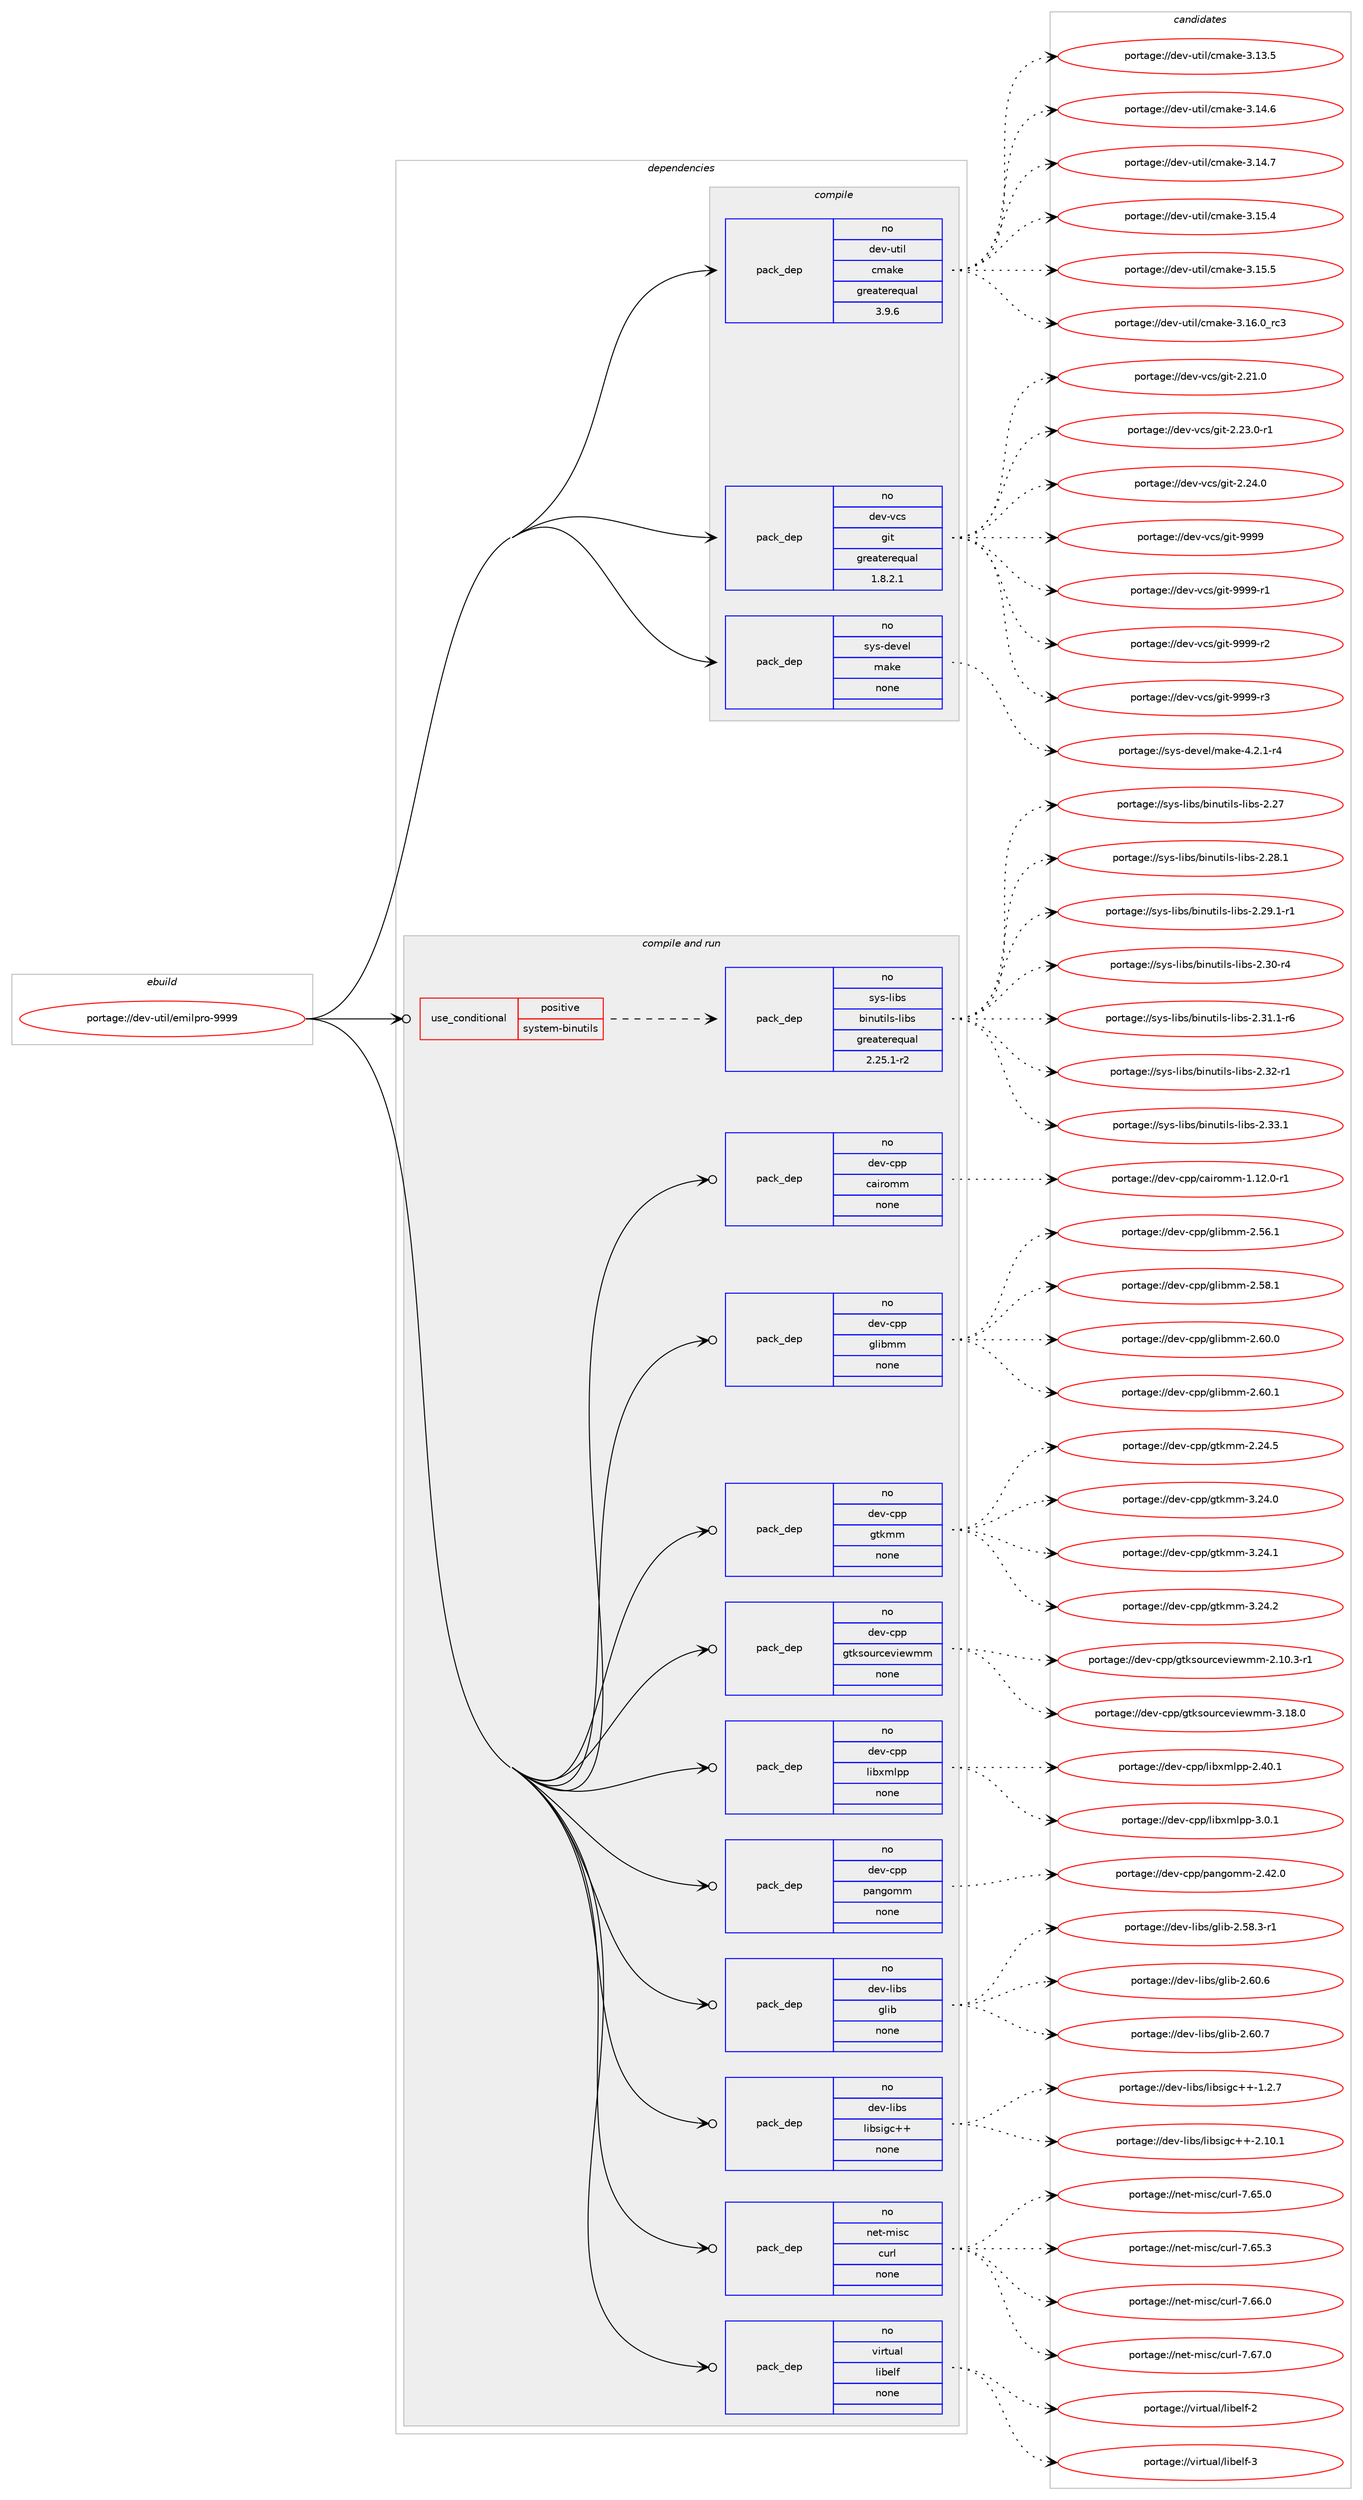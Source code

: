 digraph prolog {

# *************
# Graph options
# *************

newrank=true;
concentrate=true;
compound=true;
graph [rankdir=LR,fontname=Helvetica,fontsize=10,ranksep=1.5];#, ranksep=2.5, nodesep=0.2];
edge  [arrowhead=vee];
node  [fontname=Helvetica,fontsize=10];

# **********
# The ebuild
# **********

subgraph cluster_leftcol {
color=gray;
rank=same;
label=<<i>ebuild</i>>;
id [label="portage://dev-util/emilpro-9999", color=red, width=4, href="../dev-util/emilpro-9999.svg"];
}

# ****************
# The dependencies
# ****************

subgraph cluster_midcol {
color=gray;
label=<<i>dependencies</i>>;
subgraph cluster_compile {
fillcolor="#eeeeee";
style=filled;
label=<<i>compile</i>>;
subgraph pack187551 {
dependency262439 [label=<<TABLE BORDER="0" CELLBORDER="1" CELLSPACING="0" CELLPADDING="4" WIDTH="220"><TR><TD ROWSPAN="6" CELLPADDING="30">pack_dep</TD></TR><TR><TD WIDTH="110">no</TD></TR><TR><TD>dev-util</TD></TR><TR><TD>cmake</TD></TR><TR><TD>greaterequal</TD></TR><TR><TD>3.9.6</TD></TR></TABLE>>, shape=none, color=blue];
}
id:e -> dependency262439:w [weight=20,style="solid",arrowhead="vee"];
subgraph pack187552 {
dependency262440 [label=<<TABLE BORDER="0" CELLBORDER="1" CELLSPACING="0" CELLPADDING="4" WIDTH="220"><TR><TD ROWSPAN="6" CELLPADDING="30">pack_dep</TD></TR><TR><TD WIDTH="110">no</TD></TR><TR><TD>dev-vcs</TD></TR><TR><TD>git</TD></TR><TR><TD>greaterequal</TD></TR><TR><TD>1.8.2.1</TD></TR></TABLE>>, shape=none, color=blue];
}
id:e -> dependency262440:w [weight=20,style="solid",arrowhead="vee"];
subgraph pack187553 {
dependency262441 [label=<<TABLE BORDER="0" CELLBORDER="1" CELLSPACING="0" CELLPADDING="4" WIDTH="220"><TR><TD ROWSPAN="6" CELLPADDING="30">pack_dep</TD></TR><TR><TD WIDTH="110">no</TD></TR><TR><TD>sys-devel</TD></TR><TR><TD>make</TD></TR><TR><TD>none</TD></TR><TR><TD></TD></TR></TABLE>>, shape=none, color=blue];
}
id:e -> dependency262441:w [weight=20,style="solid",arrowhead="vee"];
}
subgraph cluster_compileandrun {
fillcolor="#eeeeee";
style=filled;
label=<<i>compile and run</i>>;
subgraph cond71232 {
dependency262442 [label=<<TABLE BORDER="0" CELLBORDER="1" CELLSPACING="0" CELLPADDING="4"><TR><TD ROWSPAN="3" CELLPADDING="10">use_conditional</TD></TR><TR><TD>positive</TD></TR><TR><TD>system-binutils</TD></TR></TABLE>>, shape=none, color=red];
subgraph pack187554 {
dependency262443 [label=<<TABLE BORDER="0" CELLBORDER="1" CELLSPACING="0" CELLPADDING="4" WIDTH="220"><TR><TD ROWSPAN="6" CELLPADDING="30">pack_dep</TD></TR><TR><TD WIDTH="110">no</TD></TR><TR><TD>sys-libs</TD></TR><TR><TD>binutils-libs</TD></TR><TR><TD>greaterequal</TD></TR><TR><TD>2.25.1-r2</TD></TR></TABLE>>, shape=none, color=blue];
}
dependency262442:e -> dependency262443:w [weight=20,style="dashed",arrowhead="vee"];
}
id:e -> dependency262442:w [weight=20,style="solid",arrowhead="odotvee"];
subgraph pack187555 {
dependency262444 [label=<<TABLE BORDER="0" CELLBORDER="1" CELLSPACING="0" CELLPADDING="4" WIDTH="220"><TR><TD ROWSPAN="6" CELLPADDING="30">pack_dep</TD></TR><TR><TD WIDTH="110">no</TD></TR><TR><TD>dev-cpp</TD></TR><TR><TD>cairomm</TD></TR><TR><TD>none</TD></TR><TR><TD></TD></TR></TABLE>>, shape=none, color=blue];
}
id:e -> dependency262444:w [weight=20,style="solid",arrowhead="odotvee"];
subgraph pack187556 {
dependency262445 [label=<<TABLE BORDER="0" CELLBORDER="1" CELLSPACING="0" CELLPADDING="4" WIDTH="220"><TR><TD ROWSPAN="6" CELLPADDING="30">pack_dep</TD></TR><TR><TD WIDTH="110">no</TD></TR><TR><TD>dev-cpp</TD></TR><TR><TD>glibmm</TD></TR><TR><TD>none</TD></TR><TR><TD></TD></TR></TABLE>>, shape=none, color=blue];
}
id:e -> dependency262445:w [weight=20,style="solid",arrowhead="odotvee"];
subgraph pack187557 {
dependency262446 [label=<<TABLE BORDER="0" CELLBORDER="1" CELLSPACING="0" CELLPADDING="4" WIDTH="220"><TR><TD ROWSPAN="6" CELLPADDING="30">pack_dep</TD></TR><TR><TD WIDTH="110">no</TD></TR><TR><TD>dev-cpp</TD></TR><TR><TD>gtkmm</TD></TR><TR><TD>none</TD></TR><TR><TD></TD></TR></TABLE>>, shape=none, color=blue];
}
id:e -> dependency262446:w [weight=20,style="solid",arrowhead="odotvee"];
subgraph pack187558 {
dependency262447 [label=<<TABLE BORDER="0" CELLBORDER="1" CELLSPACING="0" CELLPADDING="4" WIDTH="220"><TR><TD ROWSPAN="6" CELLPADDING="30">pack_dep</TD></TR><TR><TD WIDTH="110">no</TD></TR><TR><TD>dev-cpp</TD></TR><TR><TD>gtksourceviewmm</TD></TR><TR><TD>none</TD></TR><TR><TD></TD></TR></TABLE>>, shape=none, color=blue];
}
id:e -> dependency262447:w [weight=20,style="solid",arrowhead="odotvee"];
subgraph pack187559 {
dependency262448 [label=<<TABLE BORDER="0" CELLBORDER="1" CELLSPACING="0" CELLPADDING="4" WIDTH="220"><TR><TD ROWSPAN="6" CELLPADDING="30">pack_dep</TD></TR><TR><TD WIDTH="110">no</TD></TR><TR><TD>dev-cpp</TD></TR><TR><TD>libxmlpp</TD></TR><TR><TD>none</TD></TR><TR><TD></TD></TR></TABLE>>, shape=none, color=blue];
}
id:e -> dependency262448:w [weight=20,style="solid",arrowhead="odotvee"];
subgraph pack187560 {
dependency262449 [label=<<TABLE BORDER="0" CELLBORDER="1" CELLSPACING="0" CELLPADDING="4" WIDTH="220"><TR><TD ROWSPAN="6" CELLPADDING="30">pack_dep</TD></TR><TR><TD WIDTH="110">no</TD></TR><TR><TD>dev-cpp</TD></TR><TR><TD>pangomm</TD></TR><TR><TD>none</TD></TR><TR><TD></TD></TR></TABLE>>, shape=none, color=blue];
}
id:e -> dependency262449:w [weight=20,style="solid",arrowhead="odotvee"];
subgraph pack187561 {
dependency262450 [label=<<TABLE BORDER="0" CELLBORDER="1" CELLSPACING="0" CELLPADDING="4" WIDTH="220"><TR><TD ROWSPAN="6" CELLPADDING="30">pack_dep</TD></TR><TR><TD WIDTH="110">no</TD></TR><TR><TD>dev-libs</TD></TR><TR><TD>glib</TD></TR><TR><TD>none</TD></TR><TR><TD></TD></TR></TABLE>>, shape=none, color=blue];
}
id:e -> dependency262450:w [weight=20,style="solid",arrowhead="odotvee"];
subgraph pack187562 {
dependency262451 [label=<<TABLE BORDER="0" CELLBORDER="1" CELLSPACING="0" CELLPADDING="4" WIDTH="220"><TR><TD ROWSPAN="6" CELLPADDING="30">pack_dep</TD></TR><TR><TD WIDTH="110">no</TD></TR><TR><TD>dev-libs</TD></TR><TR><TD>libsigc++</TD></TR><TR><TD>none</TD></TR><TR><TD></TD></TR></TABLE>>, shape=none, color=blue];
}
id:e -> dependency262451:w [weight=20,style="solid",arrowhead="odotvee"];
subgraph pack187563 {
dependency262452 [label=<<TABLE BORDER="0" CELLBORDER="1" CELLSPACING="0" CELLPADDING="4" WIDTH="220"><TR><TD ROWSPAN="6" CELLPADDING="30">pack_dep</TD></TR><TR><TD WIDTH="110">no</TD></TR><TR><TD>net-misc</TD></TR><TR><TD>curl</TD></TR><TR><TD>none</TD></TR><TR><TD></TD></TR></TABLE>>, shape=none, color=blue];
}
id:e -> dependency262452:w [weight=20,style="solid",arrowhead="odotvee"];
subgraph pack187564 {
dependency262453 [label=<<TABLE BORDER="0" CELLBORDER="1" CELLSPACING="0" CELLPADDING="4" WIDTH="220"><TR><TD ROWSPAN="6" CELLPADDING="30">pack_dep</TD></TR><TR><TD WIDTH="110">no</TD></TR><TR><TD>virtual</TD></TR><TR><TD>libelf</TD></TR><TR><TD>none</TD></TR><TR><TD></TD></TR></TABLE>>, shape=none, color=blue];
}
id:e -> dependency262453:w [weight=20,style="solid",arrowhead="odotvee"];
}
subgraph cluster_run {
fillcolor="#eeeeee";
style=filled;
label=<<i>run</i>>;
}
}

# **************
# The candidates
# **************

subgraph cluster_choices {
rank=same;
color=gray;
label=<<i>candidates</i>>;

subgraph choice187551 {
color=black;
nodesep=1;
choiceportage1001011184511711610510847991099710710145514649514653 [label="portage://dev-util/cmake-3.13.5", color=red, width=4,href="../dev-util/cmake-3.13.5.svg"];
choiceportage1001011184511711610510847991099710710145514649524654 [label="portage://dev-util/cmake-3.14.6", color=red, width=4,href="../dev-util/cmake-3.14.6.svg"];
choiceportage1001011184511711610510847991099710710145514649524655 [label="portage://dev-util/cmake-3.14.7", color=red, width=4,href="../dev-util/cmake-3.14.7.svg"];
choiceportage1001011184511711610510847991099710710145514649534652 [label="portage://dev-util/cmake-3.15.4", color=red, width=4,href="../dev-util/cmake-3.15.4.svg"];
choiceportage1001011184511711610510847991099710710145514649534653 [label="portage://dev-util/cmake-3.15.5", color=red, width=4,href="../dev-util/cmake-3.15.5.svg"];
choiceportage1001011184511711610510847991099710710145514649544648951149951 [label="portage://dev-util/cmake-3.16.0_rc3", color=red, width=4,href="../dev-util/cmake-3.16.0_rc3.svg"];
dependency262439:e -> choiceportage1001011184511711610510847991099710710145514649514653:w [style=dotted,weight="100"];
dependency262439:e -> choiceportage1001011184511711610510847991099710710145514649524654:w [style=dotted,weight="100"];
dependency262439:e -> choiceportage1001011184511711610510847991099710710145514649524655:w [style=dotted,weight="100"];
dependency262439:e -> choiceportage1001011184511711610510847991099710710145514649534652:w [style=dotted,weight="100"];
dependency262439:e -> choiceportage1001011184511711610510847991099710710145514649534653:w [style=dotted,weight="100"];
dependency262439:e -> choiceportage1001011184511711610510847991099710710145514649544648951149951:w [style=dotted,weight="100"];
}
subgraph choice187552 {
color=black;
nodesep=1;
choiceportage10010111845118991154710310511645504650494648 [label="portage://dev-vcs/git-2.21.0", color=red, width=4,href="../dev-vcs/git-2.21.0.svg"];
choiceportage100101118451189911547103105116455046505146484511449 [label="portage://dev-vcs/git-2.23.0-r1", color=red, width=4,href="../dev-vcs/git-2.23.0-r1.svg"];
choiceportage10010111845118991154710310511645504650524648 [label="portage://dev-vcs/git-2.24.0", color=red, width=4,href="../dev-vcs/git-2.24.0.svg"];
choiceportage1001011184511899115471031051164557575757 [label="portage://dev-vcs/git-9999", color=red, width=4,href="../dev-vcs/git-9999.svg"];
choiceportage10010111845118991154710310511645575757574511449 [label="portage://dev-vcs/git-9999-r1", color=red, width=4,href="../dev-vcs/git-9999-r1.svg"];
choiceportage10010111845118991154710310511645575757574511450 [label="portage://dev-vcs/git-9999-r2", color=red, width=4,href="../dev-vcs/git-9999-r2.svg"];
choiceportage10010111845118991154710310511645575757574511451 [label="portage://dev-vcs/git-9999-r3", color=red, width=4,href="../dev-vcs/git-9999-r3.svg"];
dependency262440:e -> choiceportage10010111845118991154710310511645504650494648:w [style=dotted,weight="100"];
dependency262440:e -> choiceportage100101118451189911547103105116455046505146484511449:w [style=dotted,weight="100"];
dependency262440:e -> choiceportage10010111845118991154710310511645504650524648:w [style=dotted,weight="100"];
dependency262440:e -> choiceportage1001011184511899115471031051164557575757:w [style=dotted,weight="100"];
dependency262440:e -> choiceportage10010111845118991154710310511645575757574511449:w [style=dotted,weight="100"];
dependency262440:e -> choiceportage10010111845118991154710310511645575757574511450:w [style=dotted,weight="100"];
dependency262440:e -> choiceportage10010111845118991154710310511645575757574511451:w [style=dotted,weight="100"];
}
subgraph choice187553 {
color=black;
nodesep=1;
choiceportage1151211154510010111810110847109971071014552465046494511452 [label="portage://sys-devel/make-4.2.1-r4", color=red, width=4,href="../sys-devel/make-4.2.1-r4.svg"];
dependency262441:e -> choiceportage1151211154510010111810110847109971071014552465046494511452:w [style=dotted,weight="100"];
}
subgraph choice187554 {
color=black;
nodesep=1;
choiceportage1151211154510810598115479810511011711610510811545108105981154550465055 [label="portage://sys-libs/binutils-libs-2.27", color=red, width=4,href="../sys-libs/binutils-libs-2.27.svg"];
choiceportage11512111545108105981154798105110117116105108115451081059811545504650564649 [label="portage://sys-libs/binutils-libs-2.28.1", color=red, width=4,href="../sys-libs/binutils-libs-2.28.1.svg"];
choiceportage115121115451081059811547981051101171161051081154510810598115455046505746494511449 [label="portage://sys-libs/binutils-libs-2.29.1-r1", color=red, width=4,href="../sys-libs/binutils-libs-2.29.1-r1.svg"];
choiceportage11512111545108105981154798105110117116105108115451081059811545504651484511452 [label="portage://sys-libs/binutils-libs-2.30-r4", color=red, width=4,href="../sys-libs/binutils-libs-2.30-r4.svg"];
choiceportage115121115451081059811547981051101171161051081154510810598115455046514946494511454 [label="portage://sys-libs/binutils-libs-2.31.1-r6", color=red, width=4,href="../sys-libs/binutils-libs-2.31.1-r6.svg"];
choiceportage11512111545108105981154798105110117116105108115451081059811545504651504511449 [label="portage://sys-libs/binutils-libs-2.32-r1", color=red, width=4,href="../sys-libs/binutils-libs-2.32-r1.svg"];
choiceportage11512111545108105981154798105110117116105108115451081059811545504651514649 [label="portage://sys-libs/binutils-libs-2.33.1", color=red, width=4,href="../sys-libs/binutils-libs-2.33.1.svg"];
dependency262443:e -> choiceportage1151211154510810598115479810511011711610510811545108105981154550465055:w [style=dotted,weight="100"];
dependency262443:e -> choiceportage11512111545108105981154798105110117116105108115451081059811545504650564649:w [style=dotted,weight="100"];
dependency262443:e -> choiceportage115121115451081059811547981051101171161051081154510810598115455046505746494511449:w [style=dotted,weight="100"];
dependency262443:e -> choiceportage11512111545108105981154798105110117116105108115451081059811545504651484511452:w [style=dotted,weight="100"];
dependency262443:e -> choiceportage115121115451081059811547981051101171161051081154510810598115455046514946494511454:w [style=dotted,weight="100"];
dependency262443:e -> choiceportage11512111545108105981154798105110117116105108115451081059811545504651504511449:w [style=dotted,weight="100"];
dependency262443:e -> choiceportage11512111545108105981154798105110117116105108115451081059811545504651514649:w [style=dotted,weight="100"];
}
subgraph choice187555 {
color=black;
nodesep=1;
choiceportage1001011184599112112479997105114111109109454946495046484511449 [label="portage://dev-cpp/cairomm-1.12.0-r1", color=red, width=4,href="../dev-cpp/cairomm-1.12.0-r1.svg"];
dependency262444:e -> choiceportage1001011184599112112479997105114111109109454946495046484511449:w [style=dotted,weight="100"];
}
subgraph choice187556 {
color=black;
nodesep=1;
choiceportage1001011184599112112471031081059810910945504653544649 [label="portage://dev-cpp/glibmm-2.56.1", color=red, width=4,href="../dev-cpp/glibmm-2.56.1.svg"];
choiceportage1001011184599112112471031081059810910945504653564649 [label="portage://dev-cpp/glibmm-2.58.1", color=red, width=4,href="../dev-cpp/glibmm-2.58.1.svg"];
choiceportage1001011184599112112471031081059810910945504654484648 [label="portage://dev-cpp/glibmm-2.60.0", color=red, width=4,href="../dev-cpp/glibmm-2.60.0.svg"];
choiceportage1001011184599112112471031081059810910945504654484649 [label="portage://dev-cpp/glibmm-2.60.1", color=red, width=4,href="../dev-cpp/glibmm-2.60.1.svg"];
dependency262445:e -> choiceportage1001011184599112112471031081059810910945504653544649:w [style=dotted,weight="100"];
dependency262445:e -> choiceportage1001011184599112112471031081059810910945504653564649:w [style=dotted,weight="100"];
dependency262445:e -> choiceportage1001011184599112112471031081059810910945504654484648:w [style=dotted,weight="100"];
dependency262445:e -> choiceportage1001011184599112112471031081059810910945504654484649:w [style=dotted,weight="100"];
}
subgraph choice187557 {
color=black;
nodesep=1;
choiceportage10010111845991121124710311610710910945504650524653 [label="portage://dev-cpp/gtkmm-2.24.5", color=red, width=4,href="../dev-cpp/gtkmm-2.24.5.svg"];
choiceportage10010111845991121124710311610710910945514650524648 [label="portage://dev-cpp/gtkmm-3.24.0", color=red, width=4,href="../dev-cpp/gtkmm-3.24.0.svg"];
choiceportage10010111845991121124710311610710910945514650524649 [label="portage://dev-cpp/gtkmm-3.24.1", color=red, width=4,href="../dev-cpp/gtkmm-3.24.1.svg"];
choiceportage10010111845991121124710311610710910945514650524650 [label="portage://dev-cpp/gtkmm-3.24.2", color=red, width=4,href="../dev-cpp/gtkmm-3.24.2.svg"];
dependency262446:e -> choiceportage10010111845991121124710311610710910945504650524653:w [style=dotted,weight="100"];
dependency262446:e -> choiceportage10010111845991121124710311610710910945514650524648:w [style=dotted,weight="100"];
dependency262446:e -> choiceportage10010111845991121124710311610710910945514650524649:w [style=dotted,weight="100"];
dependency262446:e -> choiceportage10010111845991121124710311610710910945514650524650:w [style=dotted,weight="100"];
}
subgraph choice187558 {
color=black;
nodesep=1;
choiceportage10010111845991121124710311610711511111711499101118105101119109109455046494846514511449 [label="portage://dev-cpp/gtksourceviewmm-2.10.3-r1", color=red, width=4,href="../dev-cpp/gtksourceviewmm-2.10.3-r1.svg"];
choiceportage1001011184599112112471031161071151111171149910111810510111910910945514649564648 [label="portage://dev-cpp/gtksourceviewmm-3.18.0", color=red, width=4,href="../dev-cpp/gtksourceviewmm-3.18.0.svg"];
dependency262447:e -> choiceportage10010111845991121124710311610711511111711499101118105101119109109455046494846514511449:w [style=dotted,weight="100"];
dependency262447:e -> choiceportage1001011184599112112471031161071151111171149910111810510111910910945514649564648:w [style=dotted,weight="100"];
}
subgraph choice187559 {
color=black;
nodesep=1;
choiceportage1001011184599112112471081059812010910811211245504652484649 [label="portage://dev-cpp/libxmlpp-2.40.1", color=red, width=4,href="../dev-cpp/libxmlpp-2.40.1.svg"];
choiceportage10010111845991121124710810598120109108112112455146484649 [label="portage://dev-cpp/libxmlpp-3.0.1", color=red, width=4,href="../dev-cpp/libxmlpp-3.0.1.svg"];
dependency262448:e -> choiceportage1001011184599112112471081059812010910811211245504652484649:w [style=dotted,weight="100"];
dependency262448:e -> choiceportage10010111845991121124710810598120109108112112455146484649:w [style=dotted,weight="100"];
}
subgraph choice187560 {
color=black;
nodesep=1;
choiceportage1001011184599112112471129711010311110910945504652504648 [label="portage://dev-cpp/pangomm-2.42.0", color=red, width=4,href="../dev-cpp/pangomm-2.42.0.svg"];
dependency262449:e -> choiceportage1001011184599112112471129711010311110910945504652504648:w [style=dotted,weight="100"];
}
subgraph choice187561 {
color=black;
nodesep=1;
choiceportage10010111845108105981154710310810598455046535646514511449 [label="portage://dev-libs/glib-2.58.3-r1", color=red, width=4,href="../dev-libs/glib-2.58.3-r1.svg"];
choiceportage1001011184510810598115471031081059845504654484654 [label="portage://dev-libs/glib-2.60.6", color=red, width=4,href="../dev-libs/glib-2.60.6.svg"];
choiceportage1001011184510810598115471031081059845504654484655 [label="portage://dev-libs/glib-2.60.7", color=red, width=4,href="../dev-libs/glib-2.60.7.svg"];
dependency262450:e -> choiceportage10010111845108105981154710310810598455046535646514511449:w [style=dotted,weight="100"];
dependency262450:e -> choiceportage1001011184510810598115471031081059845504654484654:w [style=dotted,weight="100"];
dependency262450:e -> choiceportage1001011184510810598115471031081059845504654484655:w [style=dotted,weight="100"];
}
subgraph choice187562 {
color=black;
nodesep=1;
choiceportage10010111845108105981154710810598115105103994343454946504655 [label="portage://dev-libs/libsigc++-1.2.7", color=red, width=4,href="../dev-libs/libsigc++-1.2.7.svg"];
choiceportage1001011184510810598115471081059811510510399434345504649484649 [label="portage://dev-libs/libsigc++-2.10.1", color=red, width=4,href="../dev-libs/libsigc++-2.10.1.svg"];
dependency262451:e -> choiceportage10010111845108105981154710810598115105103994343454946504655:w [style=dotted,weight="100"];
dependency262451:e -> choiceportage1001011184510810598115471081059811510510399434345504649484649:w [style=dotted,weight="100"];
}
subgraph choice187563 {
color=black;
nodesep=1;
choiceportage1101011164510910511599479911711410845554654534648 [label="portage://net-misc/curl-7.65.0", color=red, width=4,href="../net-misc/curl-7.65.0.svg"];
choiceportage1101011164510910511599479911711410845554654534651 [label="portage://net-misc/curl-7.65.3", color=red, width=4,href="../net-misc/curl-7.65.3.svg"];
choiceportage1101011164510910511599479911711410845554654544648 [label="portage://net-misc/curl-7.66.0", color=red, width=4,href="../net-misc/curl-7.66.0.svg"];
choiceportage1101011164510910511599479911711410845554654554648 [label="portage://net-misc/curl-7.67.0", color=red, width=4,href="../net-misc/curl-7.67.0.svg"];
dependency262452:e -> choiceportage1101011164510910511599479911711410845554654534648:w [style=dotted,weight="100"];
dependency262452:e -> choiceportage1101011164510910511599479911711410845554654534651:w [style=dotted,weight="100"];
dependency262452:e -> choiceportage1101011164510910511599479911711410845554654544648:w [style=dotted,weight="100"];
dependency262452:e -> choiceportage1101011164510910511599479911711410845554654554648:w [style=dotted,weight="100"];
}
subgraph choice187564 {
color=black;
nodesep=1;
choiceportage1181051141161179710847108105981011081024550 [label="portage://virtual/libelf-2", color=red, width=4,href="../virtual/libelf-2.svg"];
choiceportage1181051141161179710847108105981011081024551 [label="portage://virtual/libelf-3", color=red, width=4,href="../virtual/libelf-3.svg"];
dependency262453:e -> choiceportage1181051141161179710847108105981011081024550:w [style=dotted,weight="100"];
dependency262453:e -> choiceportage1181051141161179710847108105981011081024551:w [style=dotted,weight="100"];
}
}

}
